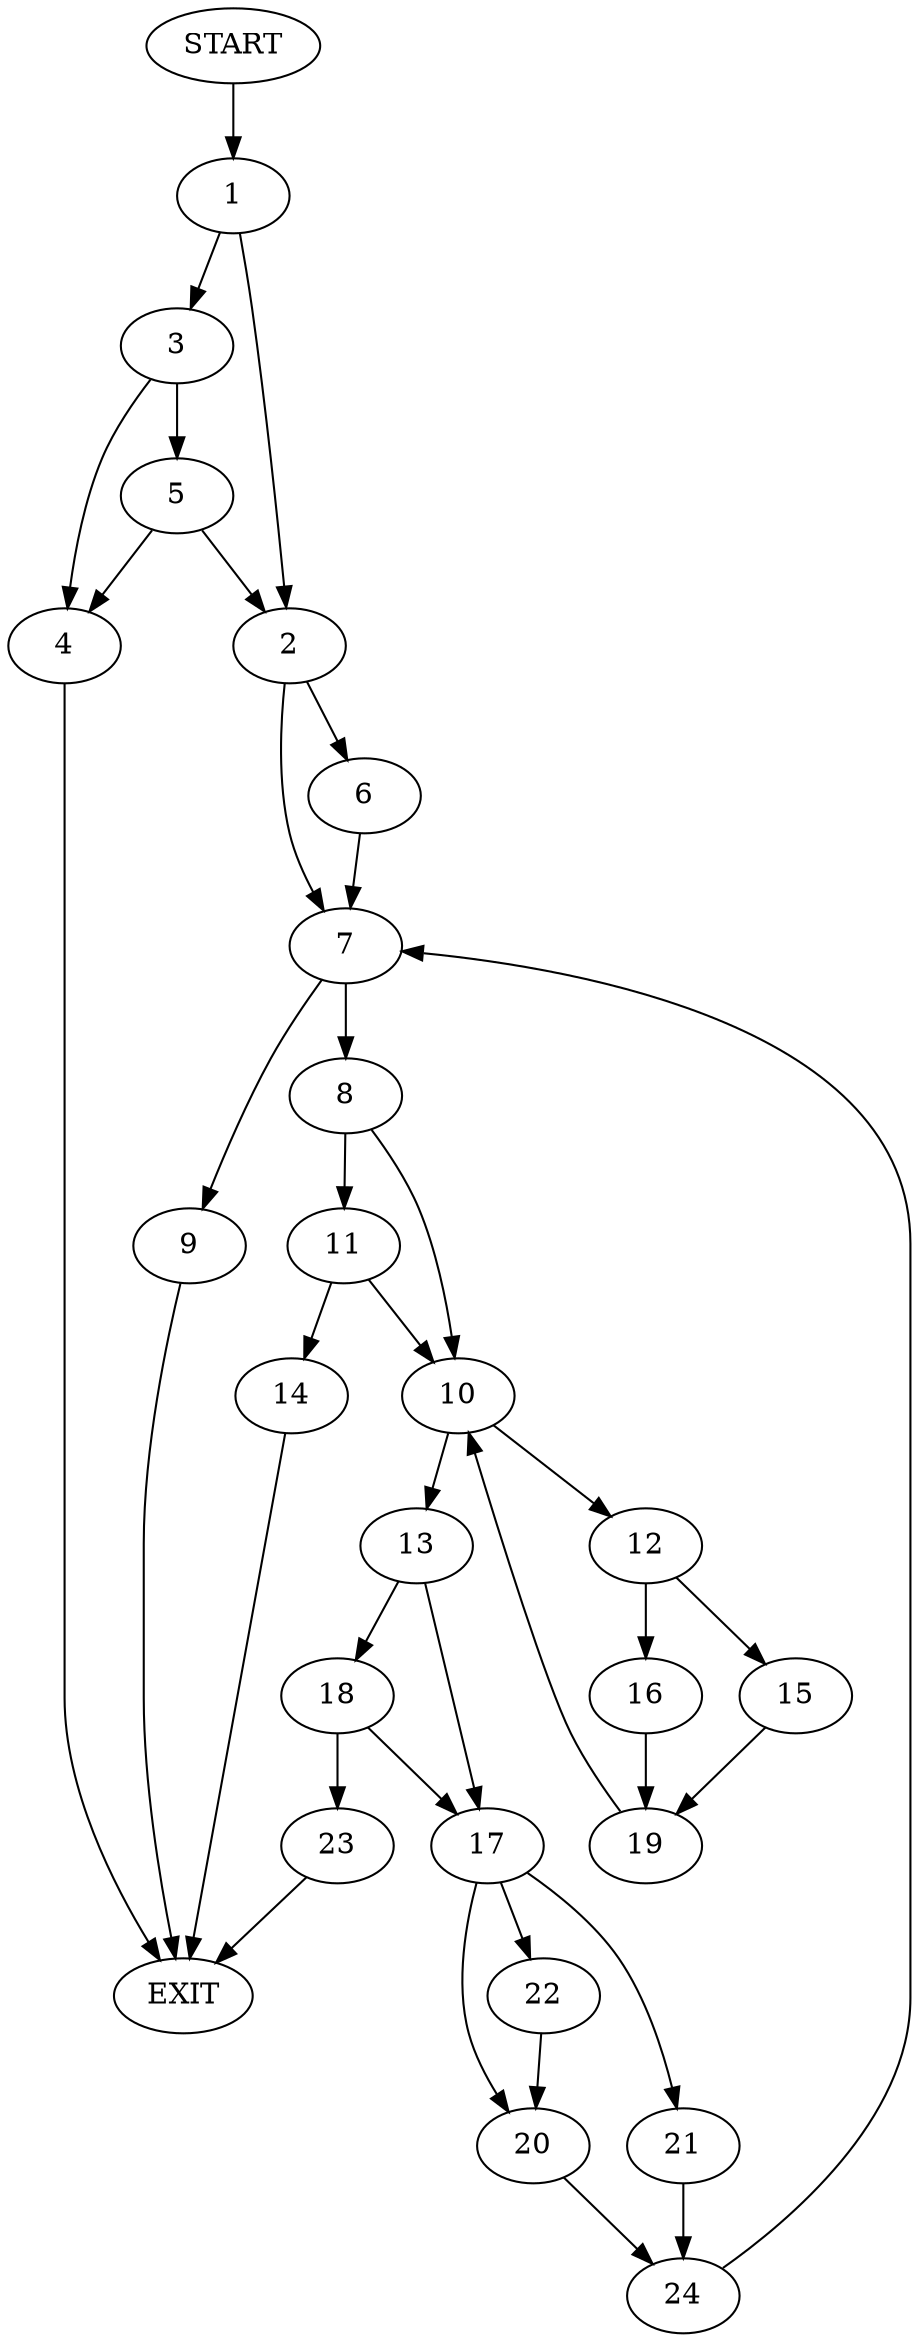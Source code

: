 digraph {
0 [label="START"]
25 [label="EXIT"]
0 -> 1
1 -> 2
1 -> 3
3 -> 4
3 -> 5
2 -> 6
2 -> 7
4 -> 25
5 -> 4
5 -> 2
6 -> 7
7 -> 8
7 -> 9
8 -> 10
8 -> 11
9 -> 25
10 -> 12
10 -> 13
11 -> 10
11 -> 14
14 -> 25
12 -> 15
12 -> 16
13 -> 17
13 -> 18
16 -> 19
15 -> 19
19 -> 10
17 -> 20
17 -> 21
17 -> 22
18 -> 17
18 -> 23
23 -> 25
22 -> 20
21 -> 24
20 -> 24
24 -> 7
}

